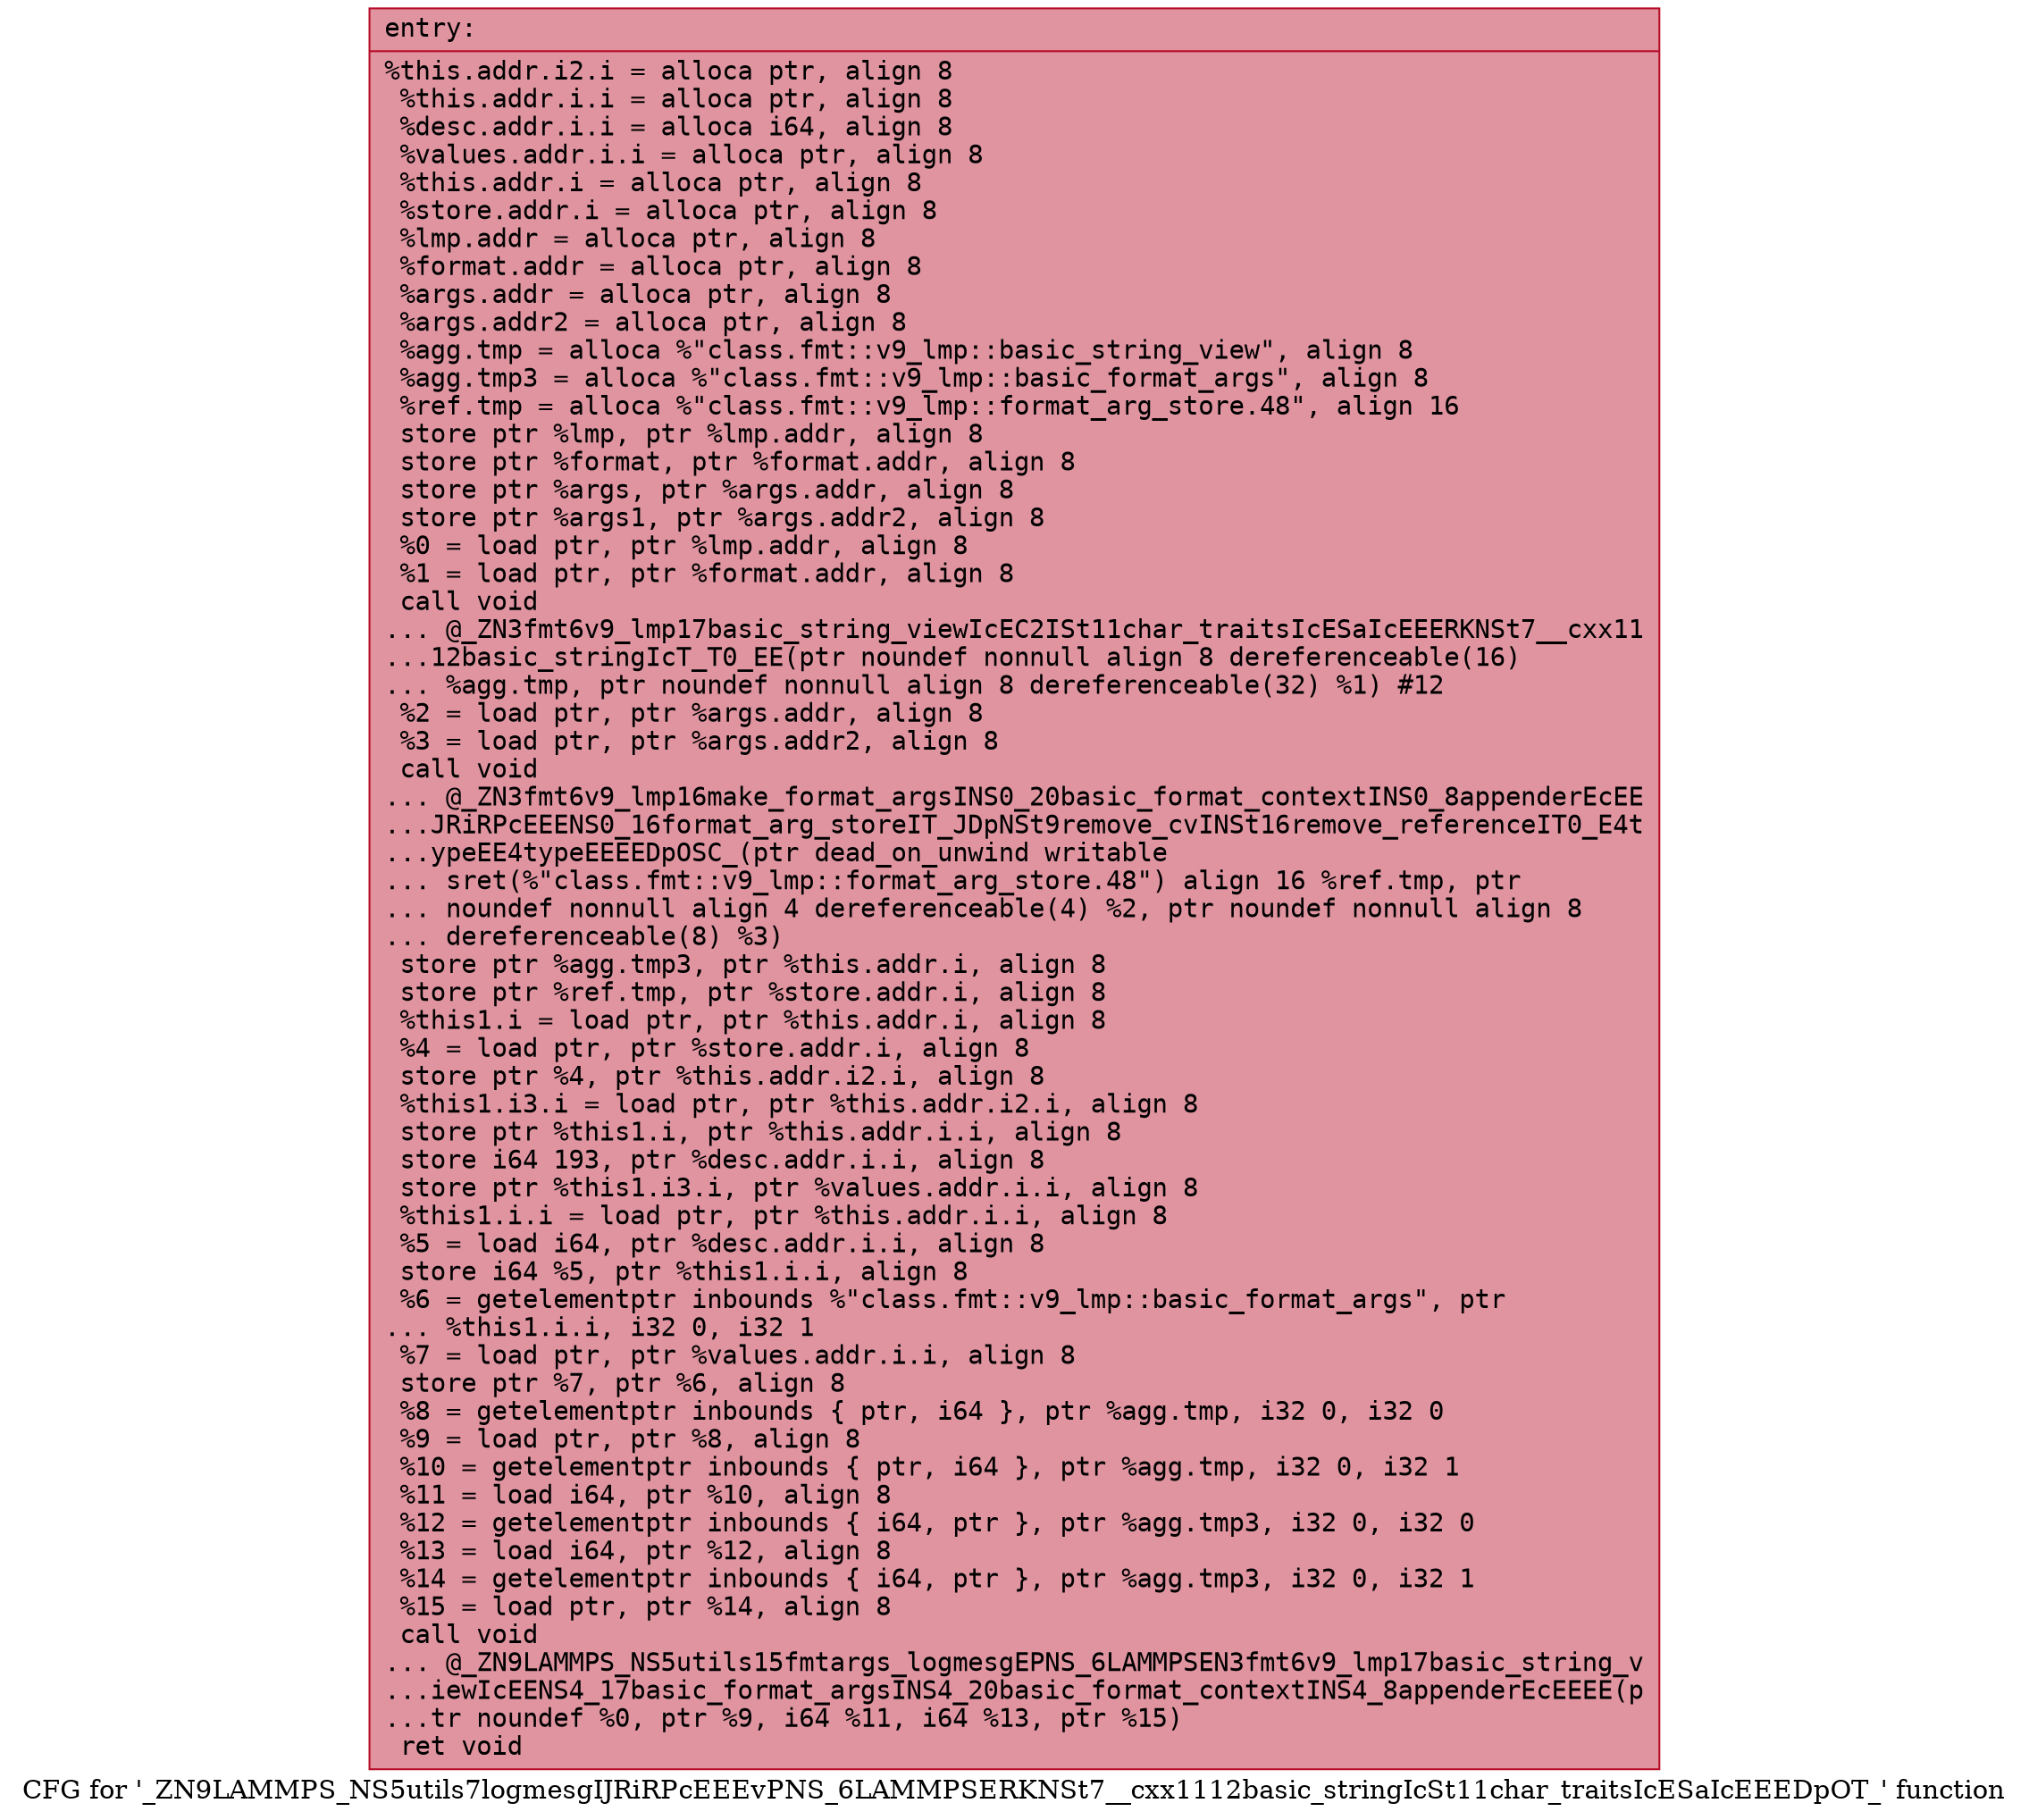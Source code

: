 digraph "CFG for '_ZN9LAMMPS_NS5utils7logmesgIJRiRPcEEEvPNS_6LAMMPSERKNSt7__cxx1112basic_stringIcSt11char_traitsIcESaIcEEEDpOT_' function" {
	label="CFG for '_ZN9LAMMPS_NS5utils7logmesgIJRiRPcEEEvPNS_6LAMMPSERKNSt7__cxx1112basic_stringIcSt11char_traitsIcESaIcEEEDpOT_' function";

	Node0x55eeb4b5c570 [shape=record,color="#b70d28ff", style=filled, fillcolor="#b70d2870" fontname="Courier",label="{entry:\l|  %this.addr.i2.i = alloca ptr, align 8\l  %this.addr.i.i = alloca ptr, align 8\l  %desc.addr.i.i = alloca i64, align 8\l  %values.addr.i.i = alloca ptr, align 8\l  %this.addr.i = alloca ptr, align 8\l  %store.addr.i = alloca ptr, align 8\l  %lmp.addr = alloca ptr, align 8\l  %format.addr = alloca ptr, align 8\l  %args.addr = alloca ptr, align 8\l  %args.addr2 = alloca ptr, align 8\l  %agg.tmp = alloca %\"class.fmt::v9_lmp::basic_string_view\", align 8\l  %agg.tmp3 = alloca %\"class.fmt::v9_lmp::basic_format_args\", align 8\l  %ref.tmp = alloca %\"class.fmt::v9_lmp::format_arg_store.48\", align 16\l  store ptr %lmp, ptr %lmp.addr, align 8\l  store ptr %format, ptr %format.addr, align 8\l  store ptr %args, ptr %args.addr, align 8\l  store ptr %args1, ptr %args.addr2, align 8\l  %0 = load ptr, ptr %lmp.addr, align 8\l  %1 = load ptr, ptr %format.addr, align 8\l  call void\l... @_ZN3fmt6v9_lmp17basic_string_viewIcEC2ISt11char_traitsIcESaIcEEERKNSt7__cxx11\l...12basic_stringIcT_T0_EE(ptr noundef nonnull align 8 dereferenceable(16)\l... %agg.tmp, ptr noundef nonnull align 8 dereferenceable(32) %1) #12\l  %2 = load ptr, ptr %args.addr, align 8\l  %3 = load ptr, ptr %args.addr2, align 8\l  call void\l... @_ZN3fmt6v9_lmp16make_format_argsINS0_20basic_format_contextINS0_8appenderEcEE\l...JRiRPcEEENS0_16format_arg_storeIT_JDpNSt9remove_cvINSt16remove_referenceIT0_E4t\l...ypeEE4typeEEEEDpOSC_(ptr dead_on_unwind writable\l... sret(%\"class.fmt::v9_lmp::format_arg_store.48\") align 16 %ref.tmp, ptr\l... noundef nonnull align 4 dereferenceable(4) %2, ptr noundef nonnull align 8\l... dereferenceable(8) %3)\l  store ptr %agg.tmp3, ptr %this.addr.i, align 8\l  store ptr %ref.tmp, ptr %store.addr.i, align 8\l  %this1.i = load ptr, ptr %this.addr.i, align 8\l  %4 = load ptr, ptr %store.addr.i, align 8\l  store ptr %4, ptr %this.addr.i2.i, align 8\l  %this1.i3.i = load ptr, ptr %this.addr.i2.i, align 8\l  store ptr %this1.i, ptr %this.addr.i.i, align 8\l  store i64 193, ptr %desc.addr.i.i, align 8\l  store ptr %this1.i3.i, ptr %values.addr.i.i, align 8\l  %this1.i.i = load ptr, ptr %this.addr.i.i, align 8\l  %5 = load i64, ptr %desc.addr.i.i, align 8\l  store i64 %5, ptr %this1.i.i, align 8\l  %6 = getelementptr inbounds %\"class.fmt::v9_lmp::basic_format_args\", ptr\l... %this1.i.i, i32 0, i32 1\l  %7 = load ptr, ptr %values.addr.i.i, align 8\l  store ptr %7, ptr %6, align 8\l  %8 = getelementptr inbounds \{ ptr, i64 \}, ptr %agg.tmp, i32 0, i32 0\l  %9 = load ptr, ptr %8, align 8\l  %10 = getelementptr inbounds \{ ptr, i64 \}, ptr %agg.tmp, i32 0, i32 1\l  %11 = load i64, ptr %10, align 8\l  %12 = getelementptr inbounds \{ i64, ptr \}, ptr %agg.tmp3, i32 0, i32 0\l  %13 = load i64, ptr %12, align 8\l  %14 = getelementptr inbounds \{ i64, ptr \}, ptr %agg.tmp3, i32 0, i32 1\l  %15 = load ptr, ptr %14, align 8\l  call void\l... @_ZN9LAMMPS_NS5utils15fmtargs_logmesgEPNS_6LAMMPSEN3fmt6v9_lmp17basic_string_v\l...iewIcEENS4_17basic_format_argsINS4_20basic_format_contextINS4_8appenderEcEEEE(p\l...tr noundef %0, ptr %9, i64 %11, i64 %13, ptr %15)\l  ret void\l}"];
}
